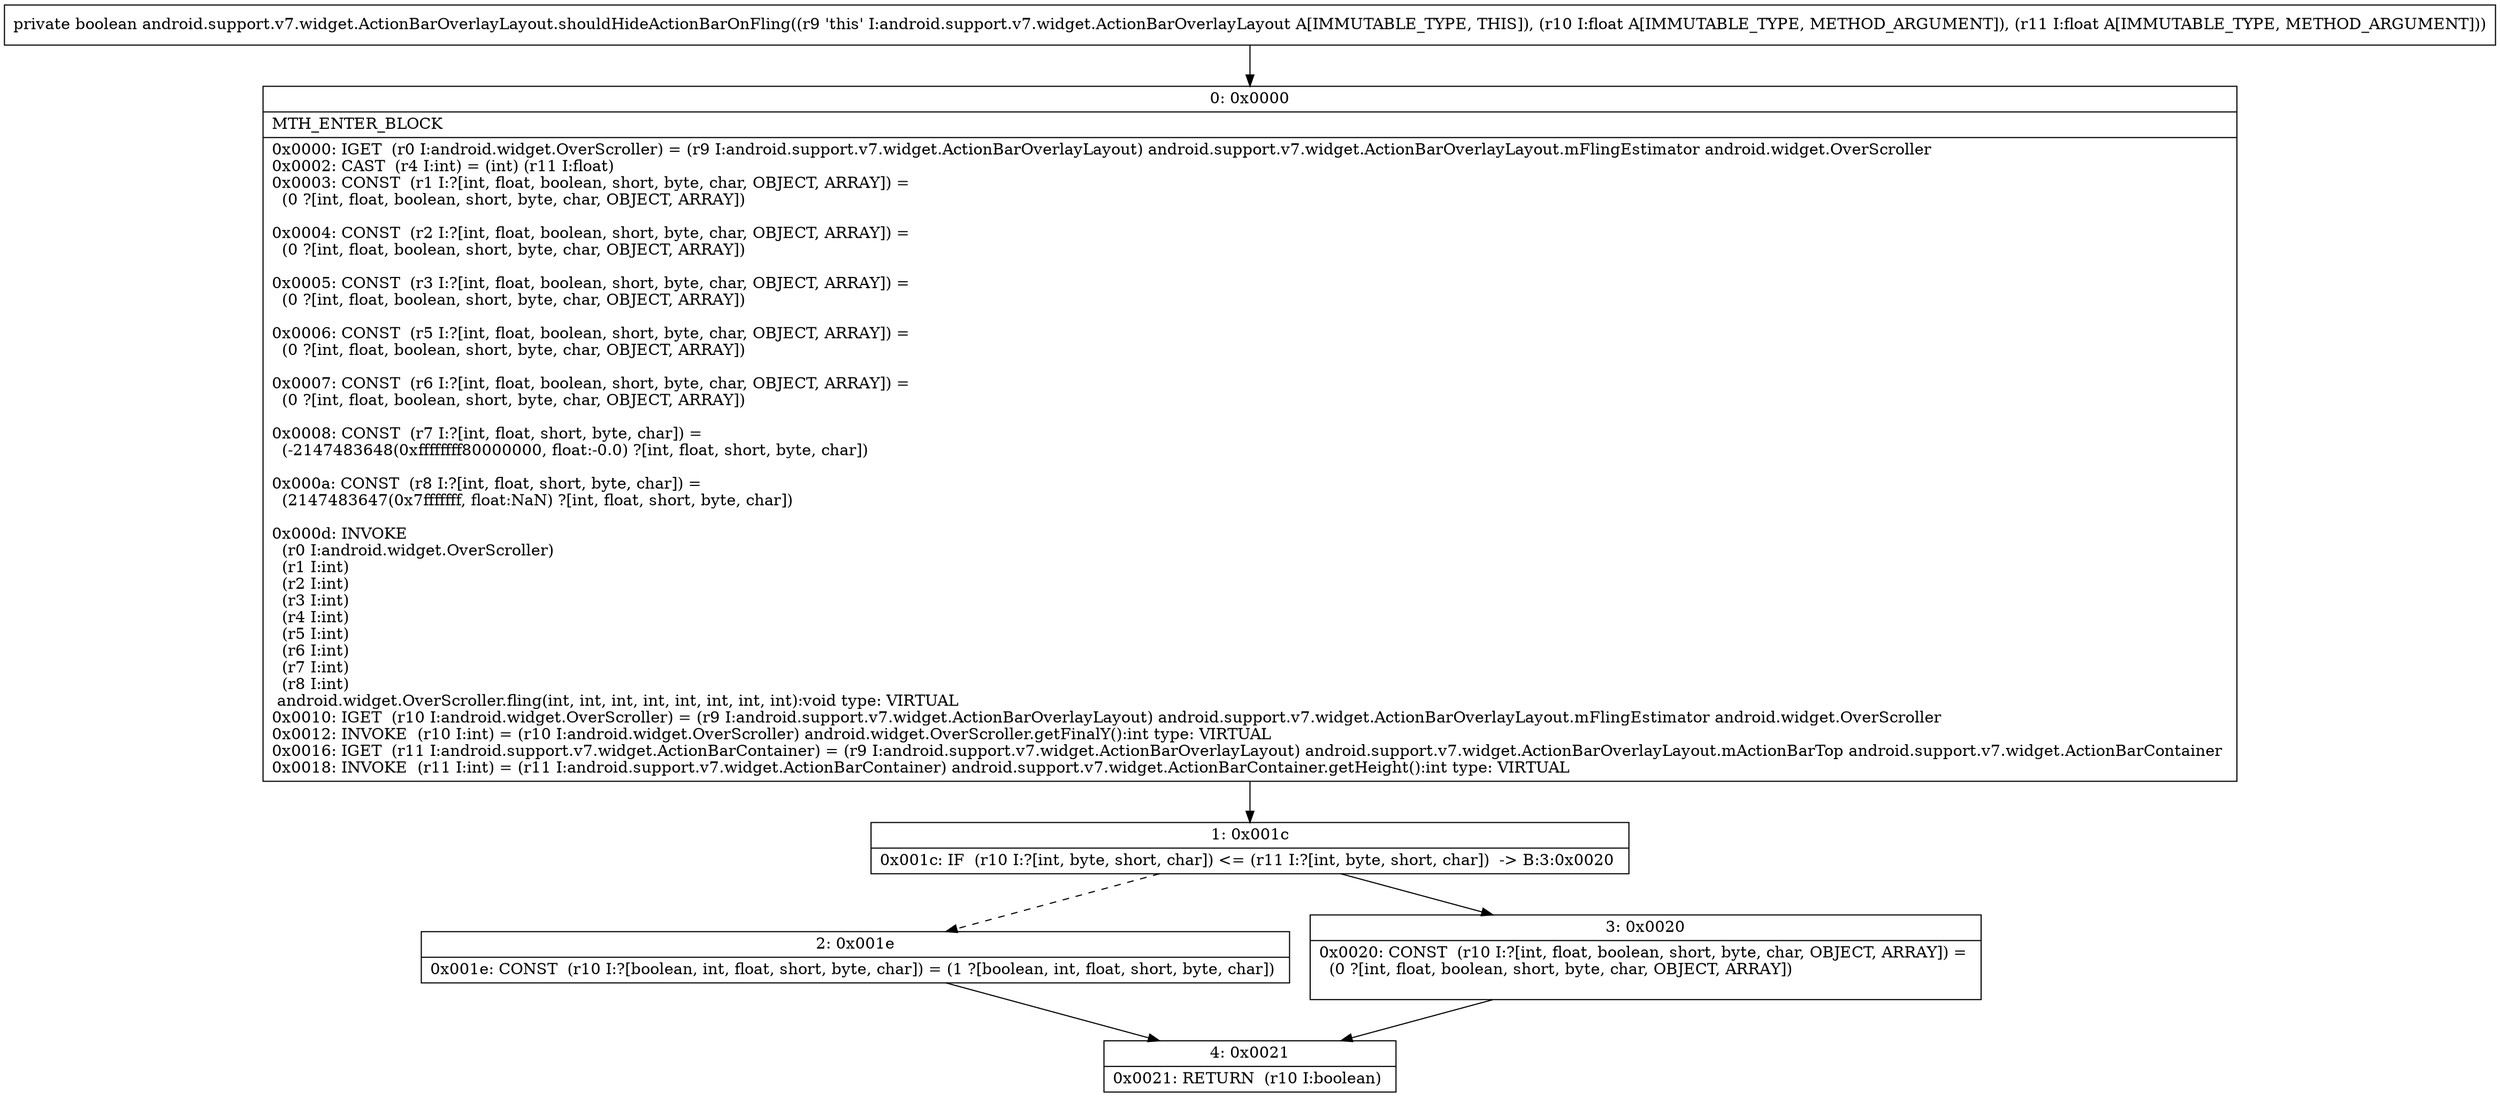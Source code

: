digraph "CFG forandroid.support.v7.widget.ActionBarOverlayLayout.shouldHideActionBarOnFling(FF)Z" {
Node_0 [shape=record,label="{0\:\ 0x0000|MTH_ENTER_BLOCK\l|0x0000: IGET  (r0 I:android.widget.OverScroller) = (r9 I:android.support.v7.widget.ActionBarOverlayLayout) android.support.v7.widget.ActionBarOverlayLayout.mFlingEstimator android.widget.OverScroller \l0x0002: CAST  (r4 I:int) = (int) (r11 I:float) \l0x0003: CONST  (r1 I:?[int, float, boolean, short, byte, char, OBJECT, ARRAY]) = \l  (0 ?[int, float, boolean, short, byte, char, OBJECT, ARRAY])\l \l0x0004: CONST  (r2 I:?[int, float, boolean, short, byte, char, OBJECT, ARRAY]) = \l  (0 ?[int, float, boolean, short, byte, char, OBJECT, ARRAY])\l \l0x0005: CONST  (r3 I:?[int, float, boolean, short, byte, char, OBJECT, ARRAY]) = \l  (0 ?[int, float, boolean, short, byte, char, OBJECT, ARRAY])\l \l0x0006: CONST  (r5 I:?[int, float, boolean, short, byte, char, OBJECT, ARRAY]) = \l  (0 ?[int, float, boolean, short, byte, char, OBJECT, ARRAY])\l \l0x0007: CONST  (r6 I:?[int, float, boolean, short, byte, char, OBJECT, ARRAY]) = \l  (0 ?[int, float, boolean, short, byte, char, OBJECT, ARRAY])\l \l0x0008: CONST  (r7 I:?[int, float, short, byte, char]) = \l  (\-2147483648(0xffffffff80000000, float:\-0.0) ?[int, float, short, byte, char])\l \l0x000a: CONST  (r8 I:?[int, float, short, byte, char]) = \l  (2147483647(0x7fffffff, float:NaN) ?[int, float, short, byte, char])\l \l0x000d: INVOKE  \l  (r0 I:android.widget.OverScroller)\l  (r1 I:int)\l  (r2 I:int)\l  (r3 I:int)\l  (r4 I:int)\l  (r5 I:int)\l  (r6 I:int)\l  (r7 I:int)\l  (r8 I:int)\l android.widget.OverScroller.fling(int, int, int, int, int, int, int, int):void type: VIRTUAL \l0x0010: IGET  (r10 I:android.widget.OverScroller) = (r9 I:android.support.v7.widget.ActionBarOverlayLayout) android.support.v7.widget.ActionBarOverlayLayout.mFlingEstimator android.widget.OverScroller \l0x0012: INVOKE  (r10 I:int) = (r10 I:android.widget.OverScroller) android.widget.OverScroller.getFinalY():int type: VIRTUAL \l0x0016: IGET  (r11 I:android.support.v7.widget.ActionBarContainer) = (r9 I:android.support.v7.widget.ActionBarOverlayLayout) android.support.v7.widget.ActionBarOverlayLayout.mActionBarTop android.support.v7.widget.ActionBarContainer \l0x0018: INVOKE  (r11 I:int) = (r11 I:android.support.v7.widget.ActionBarContainer) android.support.v7.widget.ActionBarContainer.getHeight():int type: VIRTUAL \l}"];
Node_1 [shape=record,label="{1\:\ 0x001c|0x001c: IF  (r10 I:?[int, byte, short, char]) \<= (r11 I:?[int, byte, short, char])  \-\> B:3:0x0020 \l}"];
Node_2 [shape=record,label="{2\:\ 0x001e|0x001e: CONST  (r10 I:?[boolean, int, float, short, byte, char]) = (1 ?[boolean, int, float, short, byte, char]) \l}"];
Node_3 [shape=record,label="{3\:\ 0x0020|0x0020: CONST  (r10 I:?[int, float, boolean, short, byte, char, OBJECT, ARRAY]) = \l  (0 ?[int, float, boolean, short, byte, char, OBJECT, ARRAY])\l \l}"];
Node_4 [shape=record,label="{4\:\ 0x0021|0x0021: RETURN  (r10 I:boolean) \l}"];
MethodNode[shape=record,label="{private boolean android.support.v7.widget.ActionBarOverlayLayout.shouldHideActionBarOnFling((r9 'this' I:android.support.v7.widget.ActionBarOverlayLayout A[IMMUTABLE_TYPE, THIS]), (r10 I:float A[IMMUTABLE_TYPE, METHOD_ARGUMENT]), (r11 I:float A[IMMUTABLE_TYPE, METHOD_ARGUMENT])) }"];
MethodNode -> Node_0;
Node_0 -> Node_1;
Node_1 -> Node_2[style=dashed];
Node_1 -> Node_3;
Node_2 -> Node_4;
Node_3 -> Node_4;
}

